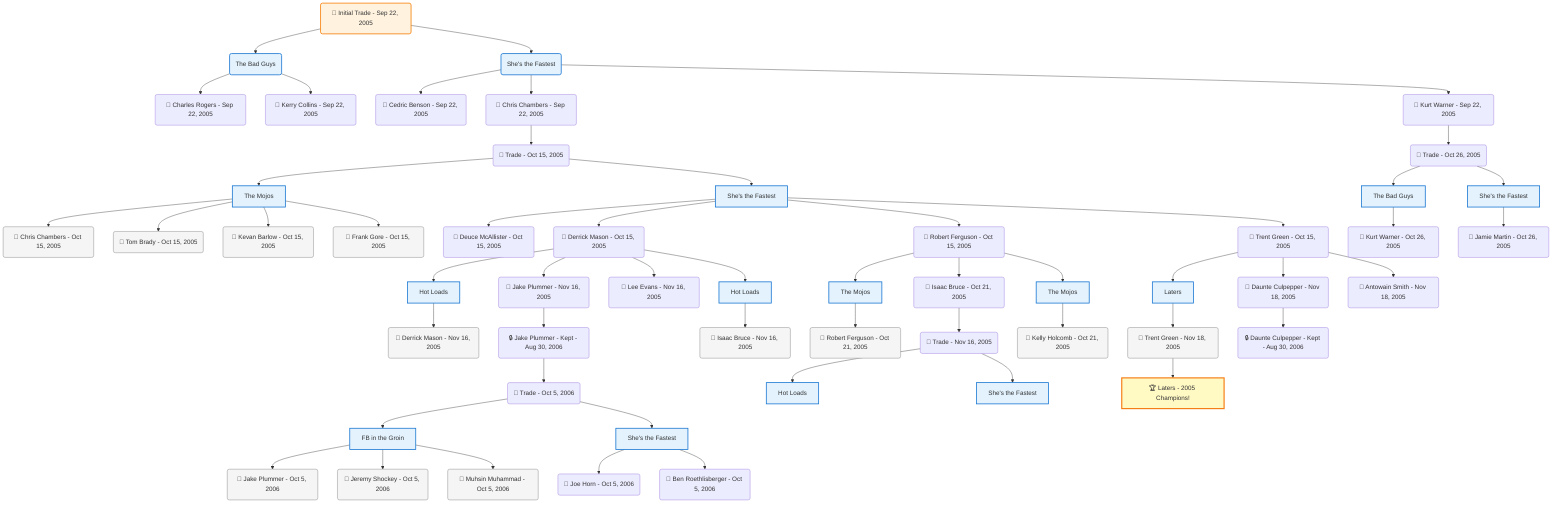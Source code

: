 flowchart TD

    TRADE_MAIN("🔄 Initial Trade - Sep 22, 2005")
    TEAM_1("The Bad Guys")
    TEAM_2("She's the Fastest")
    NODE_739da06f-9327-461b-9db7-1a41100da2db("🔄 Charles Rogers - Sep 22, 2005")
    NODE_7dc2d18a-f92b-44d2-8921-2792adf02e2b("🔄 Cedric Benson - Sep 22, 2005")
    NODE_c630ca3c-b2e7-455c-80ce-a2d6c442f8b9("🔄 Chris Chambers - Sep 22, 2005")
    TRADE_252904e5-c7ca-4e00-8c3b-297dae410711_3("🔄 Trade - Oct 15, 2005")
    TEAM_bbe2d0ad-54cf-4c22-be82-b2a5f262a157_4["The Mojos"]
    NODE_5d13be28-54e5-4ffc-8e48-d3a0c871123f("🔄 Chris Chambers - Oct 15, 2005")
    NODE_8b33942d-0a32-467b-8e67-02066c38937a("🔄 Tom Brady - Oct 15, 2005")
    NODE_b74de993-7349-4e20-ae5c-8f8462f831ff("🔄 Kevan Barlow - Oct 15, 2005")
    NODE_d84435b0-f7f9-494c-a91c-c4f75add7031("🔄 Frank Gore - Oct 15, 2005")
    TEAM_4449259f-64af-44fd-9235-1facc0926234_5["She's the Fastest"]
    NODE_7b796b96-f948-4ab7-80ca-1763b1f70b23("🔄 Deuce McAllister - Oct 15, 2005")
    NODE_b95df2c3-bb8a-4c0a-b8d9-2f98268c8636("🔄 Derrick Mason - Oct 15, 2005")
    TEAM_8e9f18ff-62c3-40e8-bb10-32f74cf4ee33_6["Hot Loads"]
    NODE_b6e4e873-9023-4563-8c44-ce1008afc077("🔄 Derrick Mason - Nov 16, 2005")
    NODE_dd9740e3-ccfd-4b02-bbff-1935a00722bb("🔄 Jake Plummer - Nov 16, 2005")
    NODE_9fabe81e-5e0c-42d7-8375-c211189eb514("🔒 Jake Plummer - Kept - Aug 30, 2006")
    TRADE_ec8047e7-9914-4c8f-8182-dfe15f74e699_7("🔄 Trade - Oct 5, 2006")
    TEAM_f483ecf1-cd17-4991-854b-e52dfc957b45_8["FB in the Groin"]
    NODE_69ecdbbe-6332-4926-9a78-c7965cbc96dc("🔄 Jake Plummer - Oct 5, 2006")
    NODE_c57e70ab-6f35-4286-b3f0-13b79a160e15("🔄 Jeremy Shockey - Oct 5, 2006")
    NODE_444c6e1b-4de0-497e-bb5f-f65850abe6c6("🔄 Muhsin Muhammad - Oct 5, 2006")
    TEAM_4449259f-64af-44fd-9235-1facc0926234_9["She's the Fastest"]
    NODE_b3d96c99-6169-4838-a146-0ccb6553a40f("🔄 Joe Horn - Oct 5, 2006")
    NODE_5641278b-5d11-44ac-bd94-4078d5654562("🔄 Ben Roethlisberger - Oct 5, 2006")
    NODE_920ec44a-401f-4b74-b240-5a0ec0fbc8bb("🔄 Lee Evans - Nov 16, 2005")
    TEAM_8e9f18ff-62c3-40e8-bb10-32f74cf4ee33_10["Hot Loads"]
    NODE_91e1931d-f9b7-453e-aa07-7162e3caa4c2("🔄 Isaac Bruce - Nov 16, 2005")
    NODE_6b9d65bd-2e53-465e-a1ab-468244ef1558("🔄 Robert Ferguson - Oct 15, 2005")
    TEAM_bbe2d0ad-54cf-4c22-be82-b2a5f262a157_11["The Mojos"]
    NODE_fe76140e-27cf-4bd3-b9b3-c917e074d4b9("🔄 Robert Ferguson - Oct 21, 2005")
    NODE_e17e06b6-a265-45cc-89e7-a0e8c9608cac("🔄 Isaac Bruce - Oct 21, 2005")
    TRADE_481a314d-2bf1-4e89-b525-27336309fb27_12("🔄 Trade - Nov 16, 2005")
    TEAM_8e9f18ff-62c3-40e8-bb10-32f74cf4ee33_13["Hot Loads"]
    TEAM_4449259f-64af-44fd-9235-1facc0926234_14["She's the Fastest"]
    TEAM_bbe2d0ad-54cf-4c22-be82-b2a5f262a157_15["The Mojos"]
    NODE_2231d014-4a4b-411d-8997-bd39ce98bf2c("🔄 Kelly Holcomb - Oct 21, 2005")
    NODE_fde3e885-4394-421c-aec6-8300e3bdc0b1("🔄 Trent Green - Oct 15, 2005")
    TEAM_825928a9-7194-43aa-b7ae-fc78c2510b16_16["Laters"]
    NODE_e596635c-f617-4bfe-a16b-8d4585549004("🔄 Trent Green - Nov 18, 2005")
    CHAMP_825928a9-7194-43aa-b7ae-fc78c2510b16_2005["🏆 Laters - 2005 Champions!"]
    NODE_5ab5eff2-8bb5-4004-b255-51849d4c8465("🔄 Daunte Culpepper - Nov 18, 2005")
    NODE_669e3933-9be8-430f-9abd-a64c20c79f47("🔒 Daunte Culpepper - Kept - Aug 30, 2006")
    NODE_5cb43d92-7613-4633-8131-e1f703ca05ea("🔄 Antowain Smith - Nov 18, 2005")
    NODE_4722c5ef-4314-475a-8f40-a396b6b35cde("🔄 Kerry Collins - Sep 22, 2005")
    NODE_839561a6-b6b1-4452-ba57-dc14f39dbe8e("🔄 Kurt Warner - Sep 22, 2005")
    TRADE_611ac83d-b56b-4f3c-bc3e-64d307677aaa_17("🔄 Trade - Oct 26, 2005")
    TEAM_b2220d1a-ff75-4622-9757-09978901110f_18["The Bad Guys"]
    NODE_5334d14c-8403-45ec-93c2-0a65aaefb92c("🔄 Kurt Warner - Oct 26, 2005")
    TEAM_4449259f-64af-44fd-9235-1facc0926234_19["She's the Fastest"]
    NODE_7ad26fe8-bfdd-4360-aa60-6ef1d99ed598("🔄 Jamie Martin - Oct 26, 2005")

    TRADE_MAIN --> TEAM_1
    TRADE_MAIN --> TEAM_2
    TEAM_1 --> NODE_739da06f-9327-461b-9db7-1a41100da2db
    TEAM_2 --> NODE_7dc2d18a-f92b-44d2-8921-2792adf02e2b
    TEAM_2 --> NODE_c630ca3c-b2e7-455c-80ce-a2d6c442f8b9
    NODE_c630ca3c-b2e7-455c-80ce-a2d6c442f8b9 --> TRADE_252904e5-c7ca-4e00-8c3b-297dae410711_3
    TRADE_252904e5-c7ca-4e00-8c3b-297dae410711_3 --> TEAM_bbe2d0ad-54cf-4c22-be82-b2a5f262a157_4
    TEAM_bbe2d0ad-54cf-4c22-be82-b2a5f262a157_4 --> NODE_5d13be28-54e5-4ffc-8e48-d3a0c871123f
    TEAM_bbe2d0ad-54cf-4c22-be82-b2a5f262a157_4 --> NODE_8b33942d-0a32-467b-8e67-02066c38937a
    TEAM_bbe2d0ad-54cf-4c22-be82-b2a5f262a157_4 --> NODE_b74de993-7349-4e20-ae5c-8f8462f831ff
    TEAM_bbe2d0ad-54cf-4c22-be82-b2a5f262a157_4 --> NODE_d84435b0-f7f9-494c-a91c-c4f75add7031
    TRADE_252904e5-c7ca-4e00-8c3b-297dae410711_3 --> TEAM_4449259f-64af-44fd-9235-1facc0926234_5
    TEAM_4449259f-64af-44fd-9235-1facc0926234_5 --> NODE_7b796b96-f948-4ab7-80ca-1763b1f70b23
    TEAM_4449259f-64af-44fd-9235-1facc0926234_5 --> NODE_b95df2c3-bb8a-4c0a-b8d9-2f98268c8636
    NODE_b95df2c3-bb8a-4c0a-b8d9-2f98268c8636 --> TEAM_8e9f18ff-62c3-40e8-bb10-32f74cf4ee33_6
    TEAM_8e9f18ff-62c3-40e8-bb10-32f74cf4ee33_6 --> NODE_b6e4e873-9023-4563-8c44-ce1008afc077
    NODE_b95df2c3-bb8a-4c0a-b8d9-2f98268c8636 --> NODE_dd9740e3-ccfd-4b02-bbff-1935a00722bb
    NODE_dd9740e3-ccfd-4b02-bbff-1935a00722bb --> NODE_9fabe81e-5e0c-42d7-8375-c211189eb514
    NODE_9fabe81e-5e0c-42d7-8375-c211189eb514 --> TRADE_ec8047e7-9914-4c8f-8182-dfe15f74e699_7
    TRADE_ec8047e7-9914-4c8f-8182-dfe15f74e699_7 --> TEAM_f483ecf1-cd17-4991-854b-e52dfc957b45_8
    TEAM_f483ecf1-cd17-4991-854b-e52dfc957b45_8 --> NODE_69ecdbbe-6332-4926-9a78-c7965cbc96dc
    TEAM_f483ecf1-cd17-4991-854b-e52dfc957b45_8 --> NODE_c57e70ab-6f35-4286-b3f0-13b79a160e15
    TEAM_f483ecf1-cd17-4991-854b-e52dfc957b45_8 --> NODE_444c6e1b-4de0-497e-bb5f-f65850abe6c6
    TRADE_ec8047e7-9914-4c8f-8182-dfe15f74e699_7 --> TEAM_4449259f-64af-44fd-9235-1facc0926234_9
    TEAM_4449259f-64af-44fd-9235-1facc0926234_9 --> NODE_b3d96c99-6169-4838-a146-0ccb6553a40f
    TEAM_4449259f-64af-44fd-9235-1facc0926234_9 --> NODE_5641278b-5d11-44ac-bd94-4078d5654562
    NODE_b95df2c3-bb8a-4c0a-b8d9-2f98268c8636 --> NODE_920ec44a-401f-4b74-b240-5a0ec0fbc8bb
    NODE_b95df2c3-bb8a-4c0a-b8d9-2f98268c8636 --> TEAM_8e9f18ff-62c3-40e8-bb10-32f74cf4ee33_10
    TEAM_8e9f18ff-62c3-40e8-bb10-32f74cf4ee33_10 --> NODE_91e1931d-f9b7-453e-aa07-7162e3caa4c2
    TEAM_4449259f-64af-44fd-9235-1facc0926234_5 --> NODE_6b9d65bd-2e53-465e-a1ab-468244ef1558
    NODE_6b9d65bd-2e53-465e-a1ab-468244ef1558 --> TEAM_bbe2d0ad-54cf-4c22-be82-b2a5f262a157_11
    TEAM_bbe2d0ad-54cf-4c22-be82-b2a5f262a157_11 --> NODE_fe76140e-27cf-4bd3-b9b3-c917e074d4b9
    NODE_6b9d65bd-2e53-465e-a1ab-468244ef1558 --> NODE_e17e06b6-a265-45cc-89e7-a0e8c9608cac
    NODE_e17e06b6-a265-45cc-89e7-a0e8c9608cac --> TRADE_481a314d-2bf1-4e89-b525-27336309fb27_12
    TRADE_481a314d-2bf1-4e89-b525-27336309fb27_12 --> TEAM_8e9f18ff-62c3-40e8-bb10-32f74cf4ee33_13
    TRADE_481a314d-2bf1-4e89-b525-27336309fb27_12 --> TEAM_4449259f-64af-44fd-9235-1facc0926234_14
    NODE_6b9d65bd-2e53-465e-a1ab-468244ef1558 --> TEAM_bbe2d0ad-54cf-4c22-be82-b2a5f262a157_15
    TEAM_bbe2d0ad-54cf-4c22-be82-b2a5f262a157_15 --> NODE_2231d014-4a4b-411d-8997-bd39ce98bf2c
    TEAM_4449259f-64af-44fd-9235-1facc0926234_5 --> NODE_fde3e885-4394-421c-aec6-8300e3bdc0b1
    NODE_fde3e885-4394-421c-aec6-8300e3bdc0b1 --> TEAM_825928a9-7194-43aa-b7ae-fc78c2510b16_16
    TEAM_825928a9-7194-43aa-b7ae-fc78c2510b16_16 --> NODE_e596635c-f617-4bfe-a16b-8d4585549004
    NODE_e596635c-f617-4bfe-a16b-8d4585549004 --> CHAMP_825928a9-7194-43aa-b7ae-fc78c2510b16_2005
    NODE_fde3e885-4394-421c-aec6-8300e3bdc0b1 --> NODE_5ab5eff2-8bb5-4004-b255-51849d4c8465
    NODE_5ab5eff2-8bb5-4004-b255-51849d4c8465 --> NODE_669e3933-9be8-430f-9abd-a64c20c79f47
    NODE_fde3e885-4394-421c-aec6-8300e3bdc0b1 --> NODE_5cb43d92-7613-4633-8131-e1f703ca05ea
    TEAM_1 --> NODE_4722c5ef-4314-475a-8f40-a396b6b35cde
    TEAM_2 --> NODE_839561a6-b6b1-4452-ba57-dc14f39dbe8e
    NODE_839561a6-b6b1-4452-ba57-dc14f39dbe8e --> TRADE_611ac83d-b56b-4f3c-bc3e-64d307677aaa_17
    TRADE_611ac83d-b56b-4f3c-bc3e-64d307677aaa_17 --> TEAM_b2220d1a-ff75-4622-9757-09978901110f_18
    TEAM_b2220d1a-ff75-4622-9757-09978901110f_18 --> NODE_5334d14c-8403-45ec-93c2-0a65aaefb92c
    TRADE_611ac83d-b56b-4f3c-bc3e-64d307677aaa_17 --> TEAM_4449259f-64af-44fd-9235-1facc0926234_19
    TEAM_4449259f-64af-44fd-9235-1facc0926234_19 --> NODE_7ad26fe8-bfdd-4360-aa60-6ef1d99ed598

    %% Node styling
    classDef teamNode fill:#e3f2fd,stroke:#1976d2,stroke-width:2px
    classDef tradeNode fill:#fff3e0,stroke:#f57c00,stroke-width:2px
    classDef playerNode fill:#f3e5f5,stroke:#7b1fa2,stroke-width:1px
    classDef nonRootPlayerNode fill:#f5f5f5,stroke:#757575,stroke-width:1px
    classDef endNode fill:#ffebee,stroke:#c62828,stroke-width:2px
    classDef waiverNode fill:#e8f5e8,stroke:#388e3c,stroke-width:2px
    classDef championshipNode fill:#fff9c4,stroke:#f57f17,stroke-width:3px

    class TEAM_1,TEAM_2,TEAM_bbe2d0ad-54cf-4c22-be82-b2a5f262a157_4,TEAM_4449259f-64af-44fd-9235-1facc0926234_5,TEAM_8e9f18ff-62c3-40e8-bb10-32f74cf4ee33_6,TEAM_f483ecf1-cd17-4991-854b-e52dfc957b45_8,TEAM_4449259f-64af-44fd-9235-1facc0926234_9,TEAM_8e9f18ff-62c3-40e8-bb10-32f74cf4ee33_10,TEAM_bbe2d0ad-54cf-4c22-be82-b2a5f262a157_11,TEAM_8e9f18ff-62c3-40e8-bb10-32f74cf4ee33_13,TEAM_4449259f-64af-44fd-9235-1facc0926234_14,TEAM_bbe2d0ad-54cf-4c22-be82-b2a5f262a157_15,TEAM_825928a9-7194-43aa-b7ae-fc78c2510b16_16,TEAM_b2220d1a-ff75-4622-9757-09978901110f_18,TEAM_4449259f-64af-44fd-9235-1facc0926234_19 teamNode
    class CHAMP_825928a9-7194-43aa-b7ae-fc78c2510b16_2005 championshipNode
    class NODE_5d13be28-54e5-4ffc-8e48-d3a0c871123f,NODE_8b33942d-0a32-467b-8e67-02066c38937a,NODE_b74de993-7349-4e20-ae5c-8f8462f831ff,NODE_d84435b0-f7f9-494c-a91c-c4f75add7031,NODE_b6e4e873-9023-4563-8c44-ce1008afc077,NODE_69ecdbbe-6332-4926-9a78-c7965cbc96dc,NODE_c57e70ab-6f35-4286-b3f0-13b79a160e15,NODE_444c6e1b-4de0-497e-bb5f-f65850abe6c6,NODE_91e1931d-f9b7-453e-aa07-7162e3caa4c2,NODE_fe76140e-27cf-4bd3-b9b3-c917e074d4b9,NODE_2231d014-4a4b-411d-8997-bd39ce98bf2c,NODE_e596635c-f617-4bfe-a16b-8d4585549004 nonRootPlayerNode
    class TRADE_MAIN tradeNode